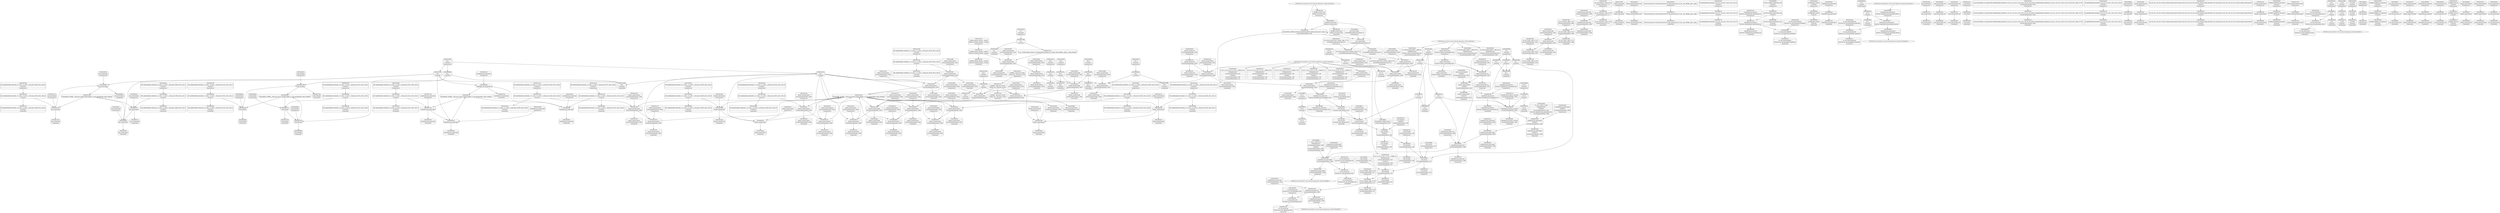 digraph {
	CE0x55ccff0 [shape=record,shape=Mrecord,label="{CE0x55ccff0|selinux_umount:tmp13|security/selinux/hooks.c,2650|*SummSource*}"]
	CE0x5605e60 [shape=record,shape=Mrecord,label="{CE0x5605e60|superblock_has_perm:sb|Function::superblock_has_perm&Arg::sb::}"]
	CE0x5640450 [shape=record,shape=Mrecord,label="{CE0x5640450|_ret_i32_%retval.0,_!dbg_!27728|security/selinux/avc.c,775}"]
	CE0x55c7d80 [shape=record,shape=Mrecord,label="{CE0x55c7d80|selinux_umount:bb|*SummSource*}"]
	CE0x55d6590 [shape=record,shape=Mrecord,label="{CE0x55d6590|selinux_umount:land.lhs.true|*SummSink*}"]
	CE0x5628200 [shape=record,shape=Mrecord,label="{CE0x5628200|%struct.task_struct*_(%struct.task_struct**)*_asm_movq_%gs:$_1:P_,$0_,_r,im,_dirflag_,_fpsr_,_flags_|*SummSource*}"]
	CE0x55ca2f0 [shape=record,shape=Mrecord,label="{CE0x55ca2f0|GLOBAL:selinux_umount.__warned|Global_var:selinux_umount.__warned|*SummSource*}"]
	CE0x5603a40 [shape=record,shape=Mrecord,label="{CE0x5603a40|8:_%struct.super_block*,_:_CRE_0,8_|*MultipleSource*|Function::selinux_umount&Arg::mnt::|security/selinux/hooks.c,2652}"]
	CE0x55d5270 [shape=record,shape=Mrecord,label="{CE0x55d5270|i8*_getelementptr_inbounds_(_45_x_i8_,_45_x_i8_*_.str12,_i32_0,_i32_0)|*Constant*|*SummSink*}"]
	CE0x5605ed0 [shape=record,shape=Mrecord,label="{CE0x5605ed0|superblock_has_perm:sb|Function::superblock_has_perm&Arg::sb::|*SummSource*}"]
	CE0x564ecc0 [shape=record,shape=Mrecord,label="{CE0x564ecc0|superblock_has_perm:tmp5|security/selinux/hooks.c,1865|*SummSource*}"]
	CE0x55d6b20 [shape=record,shape=Mrecord,label="{CE0x55d6b20|i32_0|*Constant*|*SummSink*}"]
	CE0x5646d30 [shape=record,shape=Mrecord,label="{CE0x5646d30|cred_sid:tmp2|*SummSource*}"]
	CE0x55cb510 [shape=record,shape=Mrecord,label="{CE0x55cb510|GLOBAL:__llvm_gcov_ctr205|Global_var:__llvm_gcov_ctr205|*SummSource*}"]
	CE0x5607460 [shape=record,shape=Mrecord,label="{CE0x5607460|_ret_i32_%call2,_!dbg_!27722|security/selinux/hooks.c,1866|*SummSource*}"]
	CE0x5602b00 [shape=record,shape=Mrecord,label="{CE0x5602b00|selinux_umount:tmp21|security/selinux/hooks.c,2650|*SummSource*}"]
	CE0x55fffb0 [shape=record,shape=Mrecord,label="{CE0x55fffb0|cred_sid:tmp4|*LoadInst*|security/selinux/hooks.c,196}"]
	CE0x560a120 [shape=record,shape=Mrecord,label="{CE0x560a120|cred_sid:tmp6|security/selinux/hooks.c,197|*SummSink*}"]
	CE0x55d75b0 [shape=record,shape=Mrecord,label="{CE0x55d75b0|i64_0|*Constant*|*SummSource*}"]
	CE0x56041d0 [shape=record,shape=Mrecord,label="{CE0x56041d0|GLOBAL:current_task|Global_var:current_task|*SummSource*}"]
	CE0x55b8c50 [shape=record,shape=Mrecord,label="{CE0x55b8c50|selinux_umount:land.lhs.true}"]
	CE0x56030a0 [shape=record,shape=Mrecord,label="{CE0x56030a0|selinux_umount:mnt|Function::selinux_umount&Arg::mnt::}"]
	CE0x5606b80 [shape=record,shape=Mrecord,label="{CE0x5606b80|%struct.common_audit_data*_null|*Constant*|*SummSource*}"]
	CE0x55cc8e0 [shape=record,shape=Mrecord,label="{CE0x55cc8e0|i64*_getelementptr_inbounds_(_11_x_i64_,_11_x_i64_*___llvm_gcov_ctr205,_i64_0,_i64_6)|*Constant*|*SummSource*}"]
	CE0x5600d20 [shape=record,shape=Mrecord,label="{CE0x5600d20|GLOBAL:get_current|*Constant*|*SummSink*}"]
	CE0x55ca590 [shape=record,shape=Mrecord,label="{CE0x55ca590|selinux_umount:tmp8|security/selinux/hooks.c,2650}"]
	CE0x55c4380 [shape=record,shape=Mrecord,label="{CE0x55c4380|i64_1|*Constant*|*SummSource*}"]
	CE0x56056c0 [shape=record,shape=Mrecord,label="{CE0x56056c0|superblock_has_perm:entry|*SummSource*}"]
	CE0x55eb380 [shape=record,shape=Mrecord,label="{CE0x55eb380|i32_16|*Constant*}"]
	CE0x560f210 [shape=record,shape=Mrecord,label="{CE0x560f210|get_current:tmp2|*SummSink*}"]
	CE0x55ef0b0 [shape=record,shape=Mrecord,label="{CE0x55ef0b0|superblock_has_perm:tmp}"]
	CE0x56025f0 [shape=record,shape=Mrecord,label="{CE0x56025f0|selinux_umount:cred4|security/selinux/hooks.c,2650|*SummSink*}"]
	CE0x5603c50 [shape=record,shape=Mrecord,label="{CE0x5603c50|selinux_umount:mnt_sb|security/selinux/hooks.c,2652|*SummSource*}"]
	CE0x564eb50 [shape=record,shape=Mrecord,label="{CE0x564eb50|superblock_has_perm:tmp5|security/selinux/hooks.c,1865}"]
	CE0x5606910 [shape=record,shape=Mrecord,label="{CE0x5606910|superblock_has_perm:perms|Function::superblock_has_perm&Arg::perms::}"]
	CE0x55e8360 [shape=record,shape=Mrecord,label="{CE0x55e8360|8:_%struct.super_block*,_:_CRE_8,16_|*MultipleSource*|Function::selinux_umount&Arg::mnt::|security/selinux/hooks.c,2652}"]
	CE0x55ef880 [shape=record,shape=Mrecord,label="{CE0x55ef880|cred_sid:cred|Function::cred_sid&Arg::cred::}"]
	CE0x5604320 [shape=record,shape=Mrecord,label="{CE0x5604320|%struct.task_struct*_(%struct.task_struct**)*_asm_movq_%gs:$_1:P_,$0_,_r,im,_dirflag_,_fpsr_,_flags_}"]
	CE0x56439b0 [shape=record,shape=Mrecord,label="{CE0x56439b0|superblock_has_perm:call2|security/selinux/hooks.c,1866}"]
	CE0x5642490 [shape=record,shape=Mrecord,label="{CE0x5642490|_ret_i32_%retval.0,_!dbg_!27728|security/selinux/avc.c,775|*SummSink*}"]
	CE0x55bd790 [shape=record,shape=Mrecord,label="{CE0x55bd790|selinux_umount:tmp11|security/selinux/hooks.c,2650|*SummSource*}"]
	CE0x5601910 [shape=record,shape=Mrecord,label="{CE0x5601910|get_current:entry|*SummSink*}"]
	CE0x55bc6e0 [shape=record,shape=Mrecord,label="{CE0x55bc6e0|i8*_getelementptr_inbounds_(_45_x_i8_,_45_x_i8_*_.str12,_i32_0,_i32_0)|*Constant*|*SummSource*}"]
	CE0x55f1660 [shape=record,shape=Mrecord,label="{CE0x55f1660|i64*_getelementptr_inbounds_(_11_x_i64_,_11_x_i64_*___llvm_gcov_ctr205,_i64_0,_i64_10)|*Constant*|*SummSink*}"]
	CE0x55bb5b0 [shape=record,shape=Mrecord,label="{CE0x55bb5b0|_call_void_mcount()_#3|*SummSource*}"]
	CE0x55d7620 [shape=record,shape=Mrecord,label="{CE0x55d7620|i64_0|*Constant*|*SummSink*}"]
	CE0x55c4bf0 [shape=record,shape=Mrecord,label="{CE0x55c4bf0|selinux_umount:tmp3|*SummSink*}"]
	CE0x5610a00 [shape=record,shape=Mrecord,label="{CE0x5610a00|_call_void_mcount()_#3|*SummSink*}"]
	CE0x55c0b10 [shape=record,shape=Mrecord,label="{CE0x55c0b10|i64*_getelementptr_inbounds_(_2_x_i64_,_2_x_i64_*___llvm_gcov_ctr151,_i64_0,_i64_1)|*Constant*}"]
	CE0x55e70b0 [shape=record,shape=Mrecord,label="{CE0x55e70b0|i64*_getelementptr_inbounds_(_11_x_i64_,_11_x_i64_*___llvm_gcov_ctr205,_i64_0,_i64_8)|*Constant*}"]
	CE0x560db00 [shape=record,shape=Mrecord,label="{CE0x560db00|get_current:tmp1|*SummSink*}"]
	CE0x55d78a0 [shape=record,shape=Mrecord,label="{CE0x55d78a0|selinux_umount:tmp5|security/selinux/hooks.c,2650}"]
	CE0x5642810 [shape=record,shape=Mrecord,label="{CE0x5642810|cred_sid:bb}"]
	CE0x55e3970 [shape=record,shape=Mrecord,label="{CE0x55e3970|i64_5|*Constant*|*SummSink*}"]
	CE0x55c4b50 [shape=record,shape=Mrecord,label="{CE0x55c4b50|selinux_umount:tmp3|*SummSource*}"]
	CE0x55d7730 [shape=record,shape=Mrecord,label="{CE0x55d7730|selinux_umount:tmp6|security/selinux/hooks.c,2650}"]
	CE0x55c9500 [shape=record,shape=Mrecord,label="{CE0x55c9500|selinux_umount:tmp9|security/selinux/hooks.c,2650|*SummSink*}"]
	CE0x55e4260 [shape=record,shape=Mrecord,label="{CE0x55e4260|_call_void_lockdep_rcu_suspicious(i8*_getelementptr_inbounds_(_25_x_i8_,_25_x_i8_*_.str3,_i32_0,_i32_0),_i32_2650,_i8*_getelementptr_inbounds_(_45_x_i8_,_45_x_i8_*_.str12,_i32_0,_i32_0))_#10,_!dbg_!27729|security/selinux/hooks.c,2650|*SummSource*}"]
	CE0x55d6dd0 [shape=record,shape=Mrecord,label="{CE0x55d6dd0|selinux_umount:tobool|security/selinux/hooks.c,2650}"]
	CE0x56031d0 [shape=record,shape=Mrecord,label="{CE0x56031d0|selinux_umount:mnt|Function::selinux_umount&Arg::mnt::|*SummSource*}"]
	CE0x55f16d0 [shape=record,shape=Mrecord,label="{CE0x55f16d0|selinux_umount:tmp19|security/selinux/hooks.c,2650|*SummSink*}"]
	"CONST[source:0(mediator),value:2(dynamic)][purpose:{object}][SnkIdx:1]"
	CE0x56437a0 [shape=record,shape=Mrecord,label="{CE0x56437a0|i64*_getelementptr_inbounds_(_2_x_i64_,_2_x_i64_*___llvm_gcov_ctr131,_i64_0,_i64_0)|*Constant*|*SummSource*}"]
	CE0x55be740 [shape=record,shape=Mrecord,label="{CE0x55be740|superblock_has_perm:tmp1|*SummSource*}"]
	CE0x55e4a00 [shape=record,shape=Mrecord,label="{CE0x55e4a00|i8*_getelementptr_inbounds_(_25_x_i8_,_25_x_i8_*_.str3,_i32_0,_i32_0)|*Constant*|*SummSource*}"]
	CE0x5607e80 [shape=record,shape=Mrecord,label="{CE0x5607e80|get_current:bb}"]
	CE0x55cf420 [shape=record,shape=Mrecord,label="{CE0x55cf420|_call_void_mcount()_#3|*SummSource*}"]
	CE0x5640e20 [shape=record,shape=Mrecord,label="{CE0x5640e20|avc_has_perm:auditdata|Function::avc_has_perm&Arg::auditdata::|*SummSource*}"]
	CE0x5604ad0 [shape=record,shape=Mrecord,label="{CE0x5604ad0|selinux_umount:tmp22|*LoadInst*|security/selinux/hooks.c,2652|*SummSink*}"]
	CE0x5647030 [shape=record,shape=Mrecord,label="{CE0x5647030|cred_sid:tmp3}"]
	CE0x55f0550 [shape=record,shape=Mrecord,label="{CE0x55f0550|selinux_umount:tmp17|security/selinux/hooks.c,2650|*SummSink*}"]
	CE0x6c2a110 [shape=record,shape=Mrecord,label="{CE0x6c2a110|selinux_umount:do.end|*SummSink*}"]
	CE0x55bb650 [shape=record,shape=Mrecord,label="{CE0x55bb650|_call_void_mcount()_#3|*SummSink*}"]
	CE0x5643c40 [shape=record,shape=Mrecord,label="{CE0x5643c40|i32_(i32,_i32,_i16,_i32,_%struct.common_audit_data*)*_bitcast_(i32_(i32,_i32,_i16,_i32,_%struct.common_audit_data.495*)*_avc_has_perm_to_i32_(i32,_i32,_i16,_i32,_%struct.common_audit_data*)*)|*Constant*|*SummSource*}"]
	CE0x55bc7e0 [shape=record,shape=Mrecord,label="{CE0x55bc7e0|selinux_umount:if.end|*SummSource*}"]
	CE0x55e3aa0 [shape=record,shape=Mrecord,label="{CE0x55e3aa0|selinux_umount:tmp9|security/selinux/hooks.c,2650}"]
	CE0x5605300 [shape=record,shape=Mrecord,label="{CE0x5605300|GLOBAL:superblock_has_perm|*Constant*|*SummSource*}"]
	CE0x55efae0 [shape=record,shape=Mrecord,label="{CE0x55efae0|cred_sid:cred|Function::cred_sid&Arg::cred::|*SummSink*}"]
	CE0x55eb770 [shape=record,shape=Mrecord,label="{CE0x55eb770|superblock_has_perm:s_security|security/selinux/hooks.c,1865|*SummSource*}"]
	CE0x5642660 [shape=record,shape=Mrecord,label="{CE0x5642660|i64*_getelementptr_inbounds_(_2_x_i64_,_2_x_i64_*___llvm_gcov_ctr131,_i64_0,_i64_0)|*Constant*}"]
	CE0x55e62c0 [shape=record,shape=Mrecord,label="{CE0x55e62c0|selinux_umount:call3|security/selinux/hooks.c,2650}"]
	CE0x5640f70 [shape=record,shape=Mrecord,label="{CE0x5640f70|avc_has_perm:auditdata|Function::avc_has_perm&Arg::auditdata::|*SummSink*}"]
	CE0x55c8250 [shape=record,shape=Mrecord,label="{CE0x55c8250|i64_3|*Constant*|*SummSink*}"]
	CE0x55e3370 [shape=record,shape=Mrecord,label="{CE0x55e3370|i64_4|*Constant*|*SummSink*}"]
	CE0x72eb430 [shape=record,shape=Mrecord,label="{CE0x72eb430|i64*_getelementptr_inbounds_(_11_x_i64_,_11_x_i64_*___llvm_gcov_ctr205,_i64_0,_i64_0)|*Constant*}"]
	CE0x55d71e0 [shape=record,shape=Mrecord,label="{CE0x55d71e0|selinux_umount:land.lhs.true2|*SummSink*}"]
	CE0x55c0ec0 [shape=record,shape=Mrecord,label="{CE0x55c0ec0|i64*_getelementptr_inbounds_(_2_x_i64_,_2_x_i64_*___llvm_gcov_ctr151,_i64_0,_i64_1)|*Constant*|*SummSink*}"]
	CE0x5640570 [shape=record,shape=Mrecord,label="{CE0x5640570|avc_has_perm:tclass|Function::avc_has_perm&Arg::tclass::}"]
	CE0x5605810 [shape=record,shape=Mrecord,label="{CE0x5605810|i32_4|*Constant*}"]
	CE0x55b86f0 [shape=record,shape=Mrecord,label="{CE0x55b86f0|i64*_getelementptr_inbounds_(_11_x_i64_,_11_x_i64_*___llvm_gcov_ctr205,_i64_0,_i64_0)|*Constant*|*SummSink*}"]
	CE0x55e6e70 [shape=record,shape=Mrecord,label="{CE0x55e6e70|i1_true|*Constant*|*SummSink*}"]
	CE0x5645cc0 [shape=record,shape=Mrecord,label="{CE0x5645cc0|0:_i32,_4:_i32,_8:_i32,_12:_i32,_:_CMRE_16,20_|*MultipleSource*|security/selinux/hooks.c,196|*LoadInst*|security/selinux/hooks.c,196|security/selinux/hooks.c,197}"]
	CE0x5645a70 [shape=record,shape=Mrecord,label="{CE0x5645a70|0:_i32,_4:_i32,_8:_i32,_12:_i32,_:_CMRE_12,16_|*MultipleSource*|security/selinux/hooks.c,196|*LoadInst*|security/selinux/hooks.c,196|security/selinux/hooks.c,197}"]
	CE0x5640a00 [shape=record,shape=Mrecord,label="{CE0x5640a00|avc_has_perm:requested|Function::avc_has_perm&Arg::requested::|*SummSource*}"]
	CE0x56055a0 [shape=record,shape=Mrecord,label="{CE0x56055a0|superblock_has_perm:entry}"]
	CE0x55d57c0 [shape=record,shape=Mrecord,label="{CE0x55d57c0|cred_sid:tmp}"]
	CE0x55e3bd0 [shape=record,shape=Mrecord,label="{CE0x55e3bd0|i64_0|*Constant*}"]
	CE0x56304d0 [shape=record,shape=Mrecord,label="{CE0x56304d0|superblock_has_perm:tmp3|*SummSource*}"]
	CE0x55f1740 [shape=record,shape=Mrecord,label="{CE0x55f1740|selinux_umount:tmp20|security/selinux/hooks.c,2650}"]
	CE0x5645560 [shape=record,shape=Mrecord,label="{CE0x5645560|0:_i32,_4:_i32,_8:_i32,_12:_i32,_:_CMRE_8,12_|*MultipleSource*|security/selinux/hooks.c,196|*LoadInst*|security/selinux/hooks.c,196|security/selinux/hooks.c,197}"]
	CE0x5602520 [shape=record,shape=Mrecord,label="{CE0x5602520|selinux_umount:cred4|security/selinux/hooks.c,2650|*SummSource*}"]
	CE0x5624930 [shape=record,shape=Mrecord,label="{CE0x5624930|superblock_has_perm:call|security/selinux/hooks.c,1863|*SummSink*}"]
	CE0x56314e0 [shape=record,shape=Mrecord,label="{CE0x56314e0|superblock_has_perm:tmp2|*SummSource*}"]
	CE0x5646100 [shape=record,shape=Mrecord,label="{CE0x5646100|cred_sid:tmp6|security/selinux/hooks.c,197}"]
	CE0x55bdc70 [shape=record,shape=Mrecord,label="{CE0x55bdc70|selinux_umount:tmp12|security/selinux/hooks.c,2650|*SummSource*}"]
	CE0x56023a0 [shape=record,shape=Mrecord,label="{CE0x56023a0|COLLAPSED:_GCMRE_current_task_external_global_%struct.task_struct*:_elem_0::|security/selinux/hooks.c,2650}"]
	CE0x564ef00 [shape=record,shape=Mrecord,label="{CE0x564ef00|i32_1|*Constant*}"]
	CE0x55b7960 [shape=record,shape=Mrecord,label="{CE0x55b7960|selinux_umount:tmp8|security/selinux/hooks.c,2650|*SummSource*}"]
	CE0x5643e60 [shape=record,shape=Mrecord,label="{CE0x5643e60|i32_(i32,_i32,_i16,_i32,_%struct.common_audit_data*)*_bitcast_(i32_(i32,_i32,_i16,_i32,_%struct.common_audit_data.495*)*_avc_has_perm_to_i32_(i32,_i32,_i16,_i32,_%struct.common_audit_data*)*)|*Constant*|*SummSink*}"]
	CE0x55c0d00 [shape=record,shape=Mrecord,label="{CE0x55c0d00|i64*_getelementptr_inbounds_(_2_x_i64_,_2_x_i64_*___llvm_gcov_ctr151,_i64_0,_i64_1)|*Constant*|*SummSource*}"]
	CE0x5601450 [shape=record,shape=Mrecord,label="{CE0x5601450|avc_has_perm:tsid|Function::avc_has_perm&Arg::tsid::|*SummSource*}"]
	CE0x56466b0 [shape=record,shape=Mrecord,label="{CE0x56466b0|cred_sid:tmp1|*SummSink*}"]
	CE0x5600720 [shape=record,shape=Mrecord,label="{CE0x5600720|cred_sid:tmp1}"]
	CE0x55ff1e0 [shape=record,shape=Mrecord,label="{CE0x55ff1e0|i32_0|*Constant*}"]
	CE0x56450e0 [shape=record,shape=Mrecord,label="{CE0x56450e0|0:_i32,_4:_i32,_8:_i32,_12:_i32,_:_CMRE_0,4_|*MultipleSource*|security/selinux/hooks.c,196|*LoadInst*|security/selinux/hooks.c,196|security/selinux/hooks.c,197}"]
	CE0x5640920 [shape=record,shape=Mrecord,label="{CE0x5640920|avc_has_perm:requested|Function::avc_has_perm&Arg::requested::}"]
	CE0x563bc40 [shape=record,shape=Mrecord,label="{CE0x563bc40|i32_(i32,_i32,_i16,_i32,_%struct.common_audit_data*)*_bitcast_(i32_(i32,_i32,_i16,_i32,_%struct.common_audit_data.495*)*_avc_has_perm_to_i32_(i32,_i32,_i16,_i32,_%struct.common_audit_data*)*)|*Constant*}"]
	CE0x55e8490 [shape=record,shape=Mrecord,label="{CE0x55e8490|8:_%struct.super_block*,_:_CRE_16,20_|*MultipleSource*|Function::selinux_umount&Arg::mnt::|security/selinux/hooks.c,2652}"]
	CE0x55cbb70 [shape=record,shape=Mrecord,label="{CE0x55cbb70|selinux_umount:tobool1|security/selinux/hooks.c,2650|*SummSink*}"]
	CE0x5631550 [shape=record,shape=Mrecord,label="{CE0x5631550|superblock_has_perm:tmp2|*SummSink*}"]
	CE0x5604fb0 [shape=record,shape=Mrecord,label="{CE0x5604fb0|selinux_umount:call5|security/selinux/hooks.c,2652|*SummSink*}"]
	CE0x56406b0 [shape=record,shape=Mrecord,label="{CE0x56406b0|avc_has_perm:tclass|Function::avc_has_perm&Arg::tclass::|*SummSink*}"]
	CE0x56447a0 [shape=record,shape=Mrecord,label="{CE0x56447a0|cred_sid:tmp5|security/selinux/hooks.c,196|*SummSource*}"]
	CE0x55c8fb0 [shape=record,shape=Mrecord,label="{CE0x55c8fb0|get_current:tmp1}"]
	CE0x55d7370 [shape=record,shape=Mrecord,label="{CE0x55d7370|GLOBAL:__llvm_gcov_ctr205|Global_var:__llvm_gcov_ctr205}"]
	CE0x55cd7a0 [shape=record,shape=Mrecord,label="{CE0x55cd7a0|i64*_getelementptr_inbounds_(_2_x_i64_,_2_x_i64_*___llvm_gcov_ctr151,_i64_0,_i64_0)|*Constant*|*SummSource*}"]
	CE0x5602980 [shape=record,shape=Mrecord,label="{CE0x5602980|selinux_umount:tmp21|security/selinux/hooks.c,2650}"]
	CE0x55ff9c0 [shape=record,shape=Mrecord,label="{CE0x55ff9c0|COLLAPSED:_CMRE:_elem_0::|security/selinux/hooks.c,196}"]
	CE0x5645440 [shape=record,shape=Mrecord,label="{CE0x5645440|0:_i32,_4:_i32,_8:_i32,_12:_i32,_:_CMRE_4,8_|*MultipleSource*|security/selinux/hooks.c,196|*LoadInst*|security/selinux/hooks.c,196|security/selinux/hooks.c,197}"]
	CE0x55ce560 [shape=record,shape=Mrecord,label="{CE0x55ce560|selinux_umount:tmp14|security/selinux/hooks.c,2650}"]
	CE0x55c6b00 [shape=record,shape=Mrecord,label="{CE0x55c6b00|selinux_umount:land.lhs.true2}"]
	CE0x5603b80 [shape=record,shape=Mrecord,label="{CE0x5603b80|selinux_umount:mnt_sb|security/selinux/hooks.c,2652}"]
	CE0x5601700 [shape=record,shape=Mrecord,label="{CE0x5601700|get_current:entry}"]
	CE0x5643a20 [shape=record,shape=Mrecord,label="{CE0x5643a20|superblock_has_perm:call2|security/selinux/hooks.c,1866|*SummSource*}"]
	CE0x55b8cc0 [shape=record,shape=Mrecord,label="{CE0x55b8cc0|selinux_umount:land.lhs.true|*SummSource*}"]
	CE0x55c6c60 [shape=record,shape=Mrecord,label="{CE0x55c6c60|i64*_getelementptr_inbounds_(_11_x_i64_,_11_x_i64_*___llvm_gcov_ctr205,_i64_0,_i64_1)|*Constant*|*SummSource*}"]
	CE0x6c2a0a0 [shape=record,shape=Mrecord,label="{CE0x6c2a0a0|selinux_umount:do.end|*SummSource*}"]
	CE0x55c6430 [shape=record,shape=Mrecord,label="{CE0x55c6430|selinux_umount:tmp5|security/selinux/hooks.c,2650|*SummSink*}"]
	CE0x56402e0 [shape=record,shape=Mrecord,label="{CE0x56402e0|i16_5|*Constant*|*SummSink*}"]
	CE0x55c8170 [shape=record,shape=Mrecord,label="{CE0x55c8170|i64_3|*Constant*|*SummSource*}"]
	CE0x55cb6d0 [shape=record,shape=Mrecord,label="{CE0x55cb6d0|selinux_umount:tmp8|security/selinux/hooks.c,2650|*SummSink*}"]
	CE0x5606240 [shape=record,shape=Mrecord,label="{CE0x5606240|i32_4|*Constant*|*SummSource*}"]
	CE0x55d7140 [shape=record,shape=Mrecord,label="{CE0x55d7140|selinux_umount:land.lhs.true2|*SummSource*}"]
	CE0x56401b0 [shape=record,shape=Mrecord,label="{CE0x56401b0|i16_5|*Constant*|*SummSource*}"]
	CE0x5607290 [shape=record,shape=Mrecord,label="{CE0x5607290|superblock_has_perm:ad|Function::superblock_has_perm&Arg::ad::|*SummSource*}"]
	CE0x5631470 [shape=record,shape=Mrecord,label="{CE0x5631470|superblock_has_perm:tmp2}"]
	CE0x563bd50 [shape=record,shape=Mrecord,label="{CE0x563bd50|superblock_has_perm:tmp6|security/selinux/hooks.c,1866}"]
	CE0x55ee970 [shape=record,shape=Mrecord,label="{CE0x55ee970|i64_2|*Constant*|*SummSource*}"]
	CE0x5603680 [shape=record,shape=Mrecord,label="{CE0x5603680|i32_1|*Constant*|*SummSource*}"]
	CE0x55ce310 [shape=record,shape=Mrecord,label="{CE0x55ce310|GLOBAL:selinux_umount.__warned|Global_var:selinux_umount.__warned}"]
	CE0x55f18c0 [shape=record,shape=Mrecord,label="{CE0x55f18c0|selinux_umount:tmp20|security/selinux/hooks.c,2650|*SummSource*}"]
	CE0x56405e0 [shape=record,shape=Mrecord,label="{CE0x56405e0|avc_has_perm:tclass|Function::avc_has_perm&Arg::tclass::|*SummSource*}"]
	CE0x56076b0 [shape=record,shape=Mrecord,label="{CE0x56076b0|i64*_getelementptr_inbounds_(_2_x_i64_,_2_x_i64_*___llvm_gcov_ctr98,_i64_0,_i64_0)|*Constant*|*SummSource*}"]
	CE0x55f0a00 [shape=record,shape=Mrecord,label="{CE0x55f0a00|selinux_umount:tmp18|security/selinux/hooks.c,2650|*SummSource*}"]
	CE0x55ffb20 [shape=record,shape=Mrecord,label="{CE0x55ffb20|cred_sid:security|security/selinux/hooks.c,196|*SummSource*}"]
	CE0x55b7b40 [shape=record,shape=Mrecord,label="{CE0x55b7b40|i64_4|*Constant*}"]
	CE0x55e8900 [shape=record,shape=Mrecord,label="{CE0x55e8900|get_current:tmp3}"]
	CE0x5644d80 [shape=record,shape=Mrecord,label="{CE0x5644d80|i32_1|*Constant*}"]
	CE0x55bb100 [shape=record,shape=Mrecord,label="{CE0x55bb100|selinux_umount:call|security/selinux/hooks.c,2650|*SummSink*}"]
	CE0x55e7120 [shape=record,shape=Mrecord,label="{CE0x55e7120|i64*_getelementptr_inbounds_(_11_x_i64_,_11_x_i64_*___llvm_gcov_ctr205,_i64_0,_i64_8)|*Constant*|*SummSource*}"]
	CE0x5646900 [shape=record,shape=Mrecord,label="{CE0x5646900|i64*_getelementptr_inbounds_(_2_x_i64_,_2_x_i64_*___llvm_gcov_ctr131,_i64_0,_i64_1)|*Constant*|*SummSink*}"]
	CE0x55e5200 [shape=record,shape=Mrecord,label="{CE0x55e5200|i32_2650|*Constant*|*SummSource*}"]
	CE0x5607180 [shape=record,shape=Mrecord,label="{CE0x5607180|superblock_has_perm:ad|Function::superblock_has_perm&Arg::ad::}"]
	CE0x55ce7b0 [shape=record,shape=Mrecord,label="{CE0x55ce7b0|selinux_umount:tmp14|security/selinux/hooks.c,2650|*SummSource*}"]
	CE0x55ff950 [shape=record,shape=Mrecord,label="{CE0x55ff950|i32_22|*Constant*|*SummSource*}"]
	CE0x55ce070 [shape=record,shape=Mrecord,label="{CE0x55ce070|selinux_umount:tmp7|security/selinux/hooks.c,2650|*SummSource*}"]
	CE0x55ca970 [shape=record,shape=Mrecord,label="{CE0x55ca970|selinux_umount:tmp4|security/selinux/hooks.c,2650|*SummSink*}"]
	CE0x55fed10 [shape=record,shape=Mrecord,label="{CE0x55fed10|cred_sid:tmp3|*SummSource*}"]
	CE0x55ceec0 [shape=record,shape=Mrecord,label="{CE0x55ceec0|i64*_getelementptr_inbounds_(_11_x_i64_,_11_x_i64_*___llvm_gcov_ctr205,_i64_0,_i64_8)|*Constant*|*SummSink*}"]
	CE0x56020b0 [shape=record,shape=Mrecord,label="{CE0x56020b0|i32_78|*Constant*}"]
	CE0x5607c00 [shape=record,shape=Mrecord,label="{CE0x5607c00|_ret_i32_%call5,_!dbg_!27742|security/selinux/hooks.c,2652|*SummSink*}"]
	CE0x55c92a0 [shape=record,shape=Mrecord,label="{CE0x55c92a0|selinux_umount:bb|*SummSink*}"]
	CE0x55efbb0 [shape=record,shape=Mrecord,label="{CE0x55efbb0|_ret_i32_%tmp6,_!dbg_!27716|security/selinux/hooks.c,197}"]
	CE0x55ef550 [shape=record,shape=Mrecord,label="{CE0x55ef550|cred_sid:entry}"]
	CE0x5640db0 [shape=record,shape=Mrecord,label="{CE0x5640db0|avc_has_perm:auditdata|Function::avc_has_perm&Arg::auditdata::}"]
	CE0x55c9b40 [shape=record,shape=Mrecord,label="{CE0x55c9b40|selinux_umount:tmp11|security/selinux/hooks.c,2650}"]
	CE0x55f15b0 [shape=record,shape=Mrecord,label="{CE0x55f15b0|i64*_getelementptr_inbounds_(_11_x_i64_,_11_x_i64_*___llvm_gcov_ctr205,_i64_0,_i64_10)|*Constant*|*SummSource*}"]
	CE0x55e4ef0 [shape=record,shape=Mrecord,label="{CE0x55e4ef0|i32_2650|*Constant*}"]
	CE0x55c7ff0 [shape=record,shape=Mrecord,label="{CE0x55c7ff0|i64_2|*Constant*|*SummSink*}"]
	CE0x55c8100 [shape=record,shape=Mrecord,label="{CE0x55c8100|i64_3|*Constant*}"]
	CE0x55f04e0 [shape=record,shape=Mrecord,label="{CE0x55f04e0|selinux_umount:tmp17|security/selinux/hooks.c,2650|*SummSource*}"]
	CE0x55b6160 [shape=record,shape=Mrecord,label="{CE0x55b6160|selinux_umount:if.end}"]
	CE0x55e7820 [shape=record,shape=Mrecord,label="{CE0x55e7820|selinux_umount:tmp16|security/selinux/hooks.c,2650}"]
	CE0x55d7c10 [shape=record,shape=Mrecord,label="{CE0x55d7c10|selinux_umount:tmp2|*SummSource*}"]
	CE0x55e4dd0 [shape=record,shape=Mrecord,label="{CE0x55e4dd0|GLOBAL:lockdep_rcu_suspicious|*Constant*|*SummSink*}"]
	CE0x55e6900 [shape=record,shape=Mrecord,label="{CE0x55e6900|GLOBAL:get_current|*Constant*}"]
	CE0x55f0150 [shape=record,shape=Mrecord,label="{CE0x55f0150|selinux_umount:tmp17|security/selinux/hooks.c,2650}"]
	CE0x55d55f0 [shape=record,shape=Mrecord,label="{CE0x55d55f0|i64*_getelementptr_inbounds_(_2_x_i64_,_2_x_i64_*___llvm_gcov_ctr131,_i64_0,_i64_0)|*Constant*|*SummSink*}"]
	CE0x55ff0e0 [shape=record,shape=Mrecord,label="{CE0x55ff0e0|_call_void_mcount()_#3|*SummSink*}"]
	CE0x55c8a70 [shape=record,shape=Mrecord,label="{CE0x55c8a70|selinux_umount:do.body|*SummSource*}"]
	CE0x56046e0 [shape=record,shape=Mrecord,label="{CE0x56046e0|selinux_umount:tmp22|*LoadInst*|security/selinux/hooks.c,2652}"]
	CE0x55c7e50 [shape=record,shape=Mrecord,label="{CE0x55c7e50|get_current:tmp|*SummSink*}"]
	CE0x5644f80 [shape=record,shape=Mrecord,label="{CE0x5644f80|cred_sid:sid|security/selinux/hooks.c,197|*SummSource*}"]
	CE0x694f200 [shape=record,shape=Mrecord,label="{CE0x694f200|selinux_umount:tmp1}"]
	CE0x564f3f0 [shape=record,shape=Mrecord,label="{CE0x564f3f0|superblock_has_perm:sid1|security/selinux/hooks.c,1866|*SummSource*}"]
	CE0x5600890 [shape=record,shape=Mrecord,label="{CE0x5600890|cred_sid:tmp1|*SummSource*}"]
	CE0x5612ce0 [shape=record,shape=Mrecord,label="{CE0x5612ce0|get_current:tmp}"]
	CE0x55be4a0 [shape=record,shape=Mrecord,label="{CE0x55be4a0|i64*_getelementptr_inbounds_(_2_x_i64_,_2_x_i64_*___llvm_gcov_ctr98,_i64_0,_i64_1)|*Constant*|*SummSource*}"]
	CE0x55c4d20 [shape=record,shape=Mrecord,label="{CE0x55c4d20|_call_void_mcount()_#3}"]
	CE0x55e75a0 [shape=record,shape=Mrecord,label="{CE0x55e75a0|selinux_umount:tmp15|security/selinux/hooks.c,2650|*SummSource*}"]
	CE0x5637880 [shape=record,shape=Mrecord,label="{CE0x5637880|superblock_has_perm:tmp4|*LoadInst*|security/selinux/hooks.c,1865|*SummSink*}"]
	CE0x55d7a40 [shape=record,shape=Mrecord,label="{CE0x55d7a40|COLLAPSED:_GCMRE___llvm_gcov_ctr205_internal_global_11_x_i64_zeroinitializer:_elem_0:default:}"]
	CE0x55cb970 [shape=record,shape=Mrecord,label="{CE0x55cb970|selinux_umount:tobool1|security/selinux/hooks.c,2650}"]
	CE0x55bbe10 [shape=record,shape=Mrecord,label="{CE0x55bbe10|i8*_getelementptr_inbounds_(_45_x_i8_,_45_x_i8_*_.str12,_i32_0,_i32_0)|*Constant*}"]
	CE0x5601250 [shape=record,shape=Mrecord,label="{CE0x5601250|avc_has_perm:tsid|Function::avc_has_perm&Arg::tsid::}"]
	CE0x56078f0 [shape=record,shape=Mrecord,label="{CE0x56078f0|_ret_i32_%call5,_!dbg_!27742|security/selinux/hooks.c,2652}"]
	CE0x5601580 [shape=record,shape=Mrecord,label="{CE0x5601580|avc_has_perm:tsid|Function::avc_has_perm&Arg::tsid::|*SummSink*}"]
	CE0x72eb520 [shape=record,shape=Mrecord,label="{CE0x72eb520|i64*_getelementptr_inbounds_(_11_x_i64_,_11_x_i64_*___llvm_gcov_ctr205,_i64_0,_i64_0)|*Constant*|*SummSource*}"]
	CE0x55be7b0 [shape=record,shape=Mrecord,label="{CE0x55be7b0|superblock_has_perm:tmp1|*SummSink*}"]
	CE0x55d5bd0 [shape=record,shape=Mrecord,label="{CE0x55d5bd0|superblock_has_perm:bb|*SummSource*}"]
	CE0x5646cc0 [shape=record,shape=Mrecord,label="{CE0x5646cc0|cred_sid:tmp2}"]
	CE0x55ca860 [shape=record,shape=Mrecord,label="{CE0x55ca860|selinux_umount:tmp4|security/selinux/hooks.c,2650|*SummSource*}"]
	CE0x55efd80 [shape=record,shape=Mrecord,label="{CE0x55efd80|i64*_getelementptr_inbounds_(_11_x_i64_,_11_x_i64_*___llvm_gcov_ctr205,_i64_0,_i64_9)|*Constant*}"]
	CE0x55e7610 [shape=record,shape=Mrecord,label="{CE0x55e7610|selinux_umount:tmp15|security/selinux/hooks.c,2650|*SummSink*}"]
	CE0x5602330 [shape=record,shape=Mrecord,label="{CE0x5602330|selinux_umount:cred4|security/selinux/hooks.c,2650}"]
	CE0x5604240 [shape=record,shape=Mrecord,label="{CE0x5604240|GLOBAL:current_task|Global_var:current_task|*SummSink*}"]
	CE0x55b7d80 [shape=record,shape=Mrecord,label="{CE0x55b7d80|selinux_umount:bb}"]
	CE0x5606bf0 [shape=record,shape=Mrecord,label="{CE0x5606bf0|%struct.common_audit_data*_null|*Constant*|*SummSink*}"]
	CE0x5624820 [shape=record,shape=Mrecord,label="{CE0x5624820|superblock_has_perm:call|security/selinux/hooks.c,1863|*SummSource*}"]
	CE0x564f0b0 [shape=record,shape=Mrecord,label="{CE0x564f0b0|superblock_has_perm:sid1|security/selinux/hooks.c,1866}"]
	CE0x55d5cd0 [shape=record,shape=Mrecord,label="{CE0x55d5cd0|superblock_has_perm:bb|*SummSink*}"]
	CE0x5630690 [shape=record,shape=Mrecord,label="{CE0x5630690|_call_void_mcount()_#3}"]
	CE0x56010f0 [shape=record,shape=Mrecord,label="{CE0x56010f0|avc_has_perm:ssid|Function::avc_has_perm&Arg::ssid::|*SummSource*}"]
	CE0x5644ef0 [shape=record,shape=Mrecord,label="{CE0x5644ef0|cred_sid:sid|security/selinux/hooks.c,197}"]
	CE0x5605730 [shape=record,shape=Mrecord,label="{CE0x5605730|superblock_has_perm:entry|*SummSink*}"]
	CE0x56080a0 [shape=record,shape=Mrecord,label="{CE0x56080a0|get_current:bb|*SummSource*}"]
	CE0x55eb840 [shape=record,shape=Mrecord,label="{CE0x55eb840|superblock_has_perm:s_security|security/selinux/hooks.c,1865|*SummSink*}"]
	CE0x55efa70 [shape=record,shape=Mrecord,label="{CE0x55efa70|cred_sid:cred|Function::cred_sid&Arg::cred::|*SummSource*}"]
	CE0x55cf380 [shape=record,shape=Mrecord,label="{CE0x55cf380|get_current:tmp3|*SummSink*}"]
	CE0x5600e40 [shape=record,shape=Mrecord,label="{CE0x5600e40|avc_has_perm:ssid|Function::avc_has_perm&Arg::ssid::}"]
	CE0x55fee10 [shape=record,shape=Mrecord,label="{CE0x55fee10|_call_void_mcount()_#3}"]
	CE0x55e33e0 [shape=record,shape=Mrecord,label="{CE0x55e33e0|i64_4|*Constant*|*SummSource*}"]
	CE0x55ef190 [shape=record,shape=Mrecord,label="{CE0x55ef190|superblock_has_perm:tmp|*SummSource*}"]
	CE0x55ccf80 [shape=record,shape=Mrecord,label="{CE0x55ccf80|selinux_umount:tmp13|security/selinux/hooks.c,2650}"]
	CE0x5600130 [shape=record,shape=Mrecord,label="{CE0x5600130|cred_sid:tmp4|*LoadInst*|security/selinux/hooks.c,196|*SummSource*}"]
	CE0x5606780 [shape=record,shape=Mrecord,label="{CE0x5606780|%struct.common_audit_data*_null|*Constant*}"]
	CE0x55cf0b0 [shape=record,shape=Mrecord,label="{CE0x55cf0b0|i64*_getelementptr_inbounds_(_11_x_i64_,_11_x_i64_*___llvm_gcov_ctr205,_i64_0,_i64_1)|*Constant*}"]
	CE0x5624c40 [shape=record,shape=Mrecord,label="{CE0x5624c40|_ret_i32_%tmp6,_!dbg_!27716|security/selinux/hooks.c,197|*SummSink*}"]
	CE0x55e4ad0 [shape=record,shape=Mrecord,label="{CE0x55e4ad0|i8*_getelementptr_inbounds_(_25_x_i8_,_25_x_i8_*_.str3,_i32_0,_i32_0)|*Constant*|*SummSink*}"]
	CE0x55bee00 [shape=record,shape=Mrecord,label="{CE0x55bee00|get_current:tmp4|./arch/x86/include/asm/current.h,14|*SummSink*}"]
	CE0x55bdda0 [shape=record,shape=Mrecord,label="{CE0x55bdda0|selinux_umount:tmp12|security/selinux/hooks.c,2650|*SummSink*}"]
	CE0x564f690 [shape=record,shape=Mrecord,label="{CE0x564f690|8:_i32,_:_CRE_8,12_|*MultipleSource*|security/selinux/hooks.c,1865|*LoadInst*|security/selinux/hooks.c,1865|security/selinux/hooks.c,1866}"]
	CE0x6c2a030 [shape=record,shape=Mrecord,label="{CE0x6c2a030|selinux_umount:do.end}"]
	CE0x55ef450 [shape=record,shape=Mrecord,label="{CE0x55ef450|i8_1|*Constant*|*SummSink*}"]
	CE0x55eff50 [shape=record,shape=Mrecord,label="{CE0x55eff50|i64*_getelementptr_inbounds_(_11_x_i64_,_11_x_i64_*___llvm_gcov_ctr205,_i64_0,_i64_9)|*Constant*|*SummSource*}"]
	CE0x5643b60 [shape=record,shape=Mrecord,label="{CE0x5643b60|superblock_has_perm:call2|security/selinux/hooks.c,1866|*SummSink*}"]
	CE0x5601a20 [shape=record,shape=Mrecord,label="{CE0x5601a20|_ret_%struct.task_struct*_%tmp4,_!dbg_!27714|./arch/x86/include/asm/current.h,14|*SummSource*}"]
	CE0x5624ae0 [shape=record,shape=Mrecord,label="{CE0x5624ae0|_ret_i32_%tmp6,_!dbg_!27716|security/selinux/hooks.c,197|*SummSource*}"]
	CE0x55ce8e0 [shape=record,shape=Mrecord,label="{CE0x55ce8e0|selinux_umount:tmp14|security/selinux/hooks.c,2650|*SummSink*}"]
	CE0x6a80a50 [shape=record,shape=Mrecord,label="{CE0x6a80a50|selinux_umount:do.body|*SummSink*}"]
	CE0x55e4c30 [shape=record,shape=Mrecord,label="{CE0x55e4c30|GLOBAL:lockdep_rcu_suspicious|*Constant*}"]
	CE0x5611a70 [shape=record,shape=Mrecord,label="{CE0x5611a70|get_current:tmp|*SummSource*}"]
	CE0x55c8350 [shape=record,shape=Mrecord,label="{CE0x55c8350|selinux_umount:tmp4|security/selinux/hooks.c,2650}"]
	CE0x5644500 [shape=record,shape=Mrecord,label="{CE0x5644500|cred_sid:tmp5|security/selinux/hooks.c,196}"]
	CE0x55e4d60 [shape=record,shape=Mrecord,label="{CE0x55e4d60|GLOBAL:lockdep_rcu_suspicious|*Constant*|*SummSource*}"]
	CE0x55ccb30 [shape=record,shape=Mrecord,label="{CE0x55ccb30|i64*_getelementptr_inbounds_(_11_x_i64_,_11_x_i64_*___llvm_gcov_ctr205,_i64_0,_i64_6)|*Constant*|*SummSink*}"]
	CE0x55cc540 [shape=record,shape=Mrecord,label="{CE0x55cc540|i64*_getelementptr_inbounds_(_11_x_i64_,_11_x_i64_*___llvm_gcov_ctr205,_i64_0,_i64_6)|*Constant*}"]
	CE0x55c5de0 [shape=record,shape=Mrecord,label="{CE0x55c5de0|i32_0|*Constant*|*SummSource*}"]
	CE0x55cea50 [shape=record,shape=Mrecord,label="{CE0x55cea50|i1_true|*Constant*}"]
	CE0x5603610 [shape=record,shape=Mrecord,label="{CE0x5603610|i32_1|*Constant*}"]
	CE0x55c42a0 [shape=record,shape=Mrecord,label="{CE0x55c42a0|selinux_umount:tmp|*SummSink*}"]
	CE0x56033a0 [shape=record,shape=Mrecord,label="{CE0x56033a0|selinux_umount:mnt|Function::selinux_umount&Arg::mnt::|*SummSink*}"]
	CE0x564edf0 [shape=record,shape=Mrecord,label="{CE0x564edf0|superblock_has_perm:tmp5|security/selinux/hooks.c,1865|*SummSink*}"]
	CE0x55ef630 [shape=record,shape=Mrecord,label="{CE0x55ef630|cred_sid:entry|*SummSource*}"]
	CE0x55ef120 [shape=record,shape=Mrecord,label="{CE0x55ef120|COLLAPSED:_GCMRE___llvm_gcov_ctr151_internal_global_2_x_i64_zeroinitializer:_elem_0:default:}"]
	CE0x55cf2e0 [shape=record,shape=Mrecord,label="{CE0x55cf2e0|get_current:tmp3|*SummSource*}"]
	CE0x55eef90 [shape=record,shape=Mrecord,label="{CE0x55eef90|i64*_getelementptr_inbounds_(_2_x_i64_,_2_x_i64_*___llvm_gcov_ctr151,_i64_0,_i64_0)|*Constant*|*SummSink*}"]
	CE0x5602160 [shape=record,shape=Mrecord,label="{CE0x5602160|i32_78|*Constant*|*SummSink*}"]
	CE0x55ffbf0 [shape=record,shape=Mrecord,label="{CE0x55ffbf0|cred_sid:security|security/selinux/hooks.c,196|*SummSink*}"]
	CE0x5605100 [shape=record,shape=Mrecord,label="{CE0x5605100|GLOBAL:superblock_has_perm|*Constant*}"]
	CE0x55e3510 [shape=record,shape=Mrecord,label="{CE0x55e3510|selinux_umount:tmp10|security/selinux/hooks.c,2650}"]
	CE0x55b77a0 [shape=record,shape=Mrecord,label="{CE0x55b77a0|0:_i8,_:_GCMR_selinux_umount.__warned_internal_global_i8_0,_section_.data.unlikely_,_align_1:_elem_0:default:}"]
	CE0x562fcc0 [shape=record,shape=Mrecord,label="{CE0x562fcc0|GLOBAL:cred_sid|*Constant*}"]
	"CONST[source:0(mediator),value:2(dynamic)][purpose:{object}][SnkIdx:2]"
	CE0x55ff070 [shape=record,shape=Mrecord,label="{CE0x55ff070|_call_void_mcount()_#3|*SummSource*}"]
	CE0x55c98a0 [shape=record,shape=Mrecord,label="{CE0x55c98a0|selinux_umount:tmp10|security/selinux/hooks.c,2650|*SummSource*}"]
	CE0x55e3860 [shape=record,shape=Mrecord,label="{CE0x55e3860|i64_5|*Constant*|*SummSource*}"]
	CE0x5605430 [shape=record,shape=Mrecord,label="{CE0x5605430|GLOBAL:superblock_has_perm|*Constant*|*SummSink*}"]
	CE0x55eb560 [shape=record,shape=Mrecord,label="{CE0x55eb560|i32_16|*Constant*|*SummSource*}"]
	CE0x5603cf0 [shape=record,shape=Mrecord,label="{CE0x5603cf0|i64*_getelementptr_inbounds_(_2_x_i64_,_2_x_i64_*___llvm_gcov_ctr98,_i64_0,_i64_1)|*Constant*|*SummSink*}"]
	CE0x5603840 [shape=record,shape=Mrecord,label="{CE0x5603840|i32_1|*Constant*|*SummSink*}"]
	CE0x55be6d0 [shape=record,shape=Mrecord,label="{CE0x55be6d0|superblock_has_perm:tmp1}"]
	CE0x55eb670 [shape=record,shape=Mrecord,label="{CE0x55eb670|superblock_has_perm:s_security|security/selinux/hooks.c,1865}"]
	CE0x55beec0 [shape=record,shape=Mrecord,label="{CE0x55beec0|GLOBAL:current_task|Global_var:current_task}"]
	CE0x55f12d0 [shape=record,shape=Mrecord,label="{CE0x55f12d0|selinux_umount:tmp19|security/selinux/hooks.c,2650|*SummSource*}"]
	CE0x56467d0 [shape=record,shape=Mrecord,label="{CE0x56467d0|i64*_getelementptr_inbounds_(_2_x_i64_,_2_x_i64_*___llvm_gcov_ctr131,_i64_0,_i64_1)|*Constant*|*SummSource*}"]
	CE0x55c44b0 [shape=record,shape=Mrecord,label="{CE0x55c44b0|i64_1|*Constant*|*SummSink*}"]
	CE0x56302c0 [shape=record,shape=Mrecord,label="{CE0x56302c0|superblock_has_perm:tmp3}"]
	CE0x5646da0 [shape=record,shape=Mrecord,label="{CE0x5646da0|cred_sid:tmp2|*SummSink*}"]
	CE0x55ef770 [shape=record,shape=Mrecord,label="{CE0x55ef770|cred_sid:entry|*SummSink*}"]
	CE0x5611a00 [shape=record,shape=Mrecord,label="{CE0x5611a00|COLLAPSED:_GCMRE___llvm_gcov_ctr98_internal_global_2_x_i64_zeroinitializer:_elem_0:default:}"]
	CE0x55cd730 [shape=record,shape=Mrecord,label="{CE0x55cd730|i64*_getelementptr_inbounds_(_2_x_i64_,_2_x_i64_*___llvm_gcov_ctr151,_i64_0,_i64_0)|*Constant*}"]
	CE0x55e2700 [shape=record,shape=Mrecord,label="{CE0x55e2700|cred_sid:tmp|*SummSink*}"]
	CE0x55ce1a0 [shape=record,shape=Mrecord,label="{CE0x55ce1a0|selinux_umount:tmp7|security/selinux/hooks.c,2650|*SummSink*}"]
	CE0x5606de0 [shape=record,shape=Mrecord,label="{CE0x5606de0|superblock_has_perm:ad|Function::superblock_has_perm&Arg::ad::|*SummSink*}"]
	CE0x562fbb0 [shape=record,shape=Mrecord,label="{CE0x562fbb0|_call_void_mcount()_#3|*SummSink*}"]
	CE0x5642c80 [shape=record,shape=Mrecord,label="{CE0x5642c80|cred_sid:bb|*SummSink*}"]
	CE0x55b8580 [shape=record,shape=Mrecord,label="{CE0x55b8580|selinux_umount:entry|*SummSink*}"]
	CE0x5601d00 [shape=record,shape=Mrecord,label="{CE0x5601d00|_ret_%struct.task_struct*_%tmp4,_!dbg_!27714|./arch/x86/include/asm/current.h,14|*SummSink*}"]
	CE0x5630850 [shape=record,shape=Mrecord,label="{CE0x5630850|_call_void_mcount()_#3|*SummSource*}"]
	CE0x5612c20 [shape=record,shape=Mrecord,label="{CE0x5612c20|_call_void_mcount()_#3}"]
	CE0x55e7530 [shape=record,shape=Mrecord,label="{CE0x55e7530|selinux_umount:tmp15|security/selinux/hooks.c,2650}"]
	CE0x55c4310 [shape=record,shape=Mrecord,label="{CE0x55c4310|i64_1|*Constant*}"]
	CE0x55c93f0 [shape=record,shape=Mrecord,label="{CE0x55c93f0|selinux_umount:tmp9|security/selinux/hooks.c,2650|*SummSource*}"]
	CE0x55e3160 [shape=record,shape=Mrecord,label="{CE0x55e3160|selinux_umount:tobool|security/selinux/hooks.c,2650|*SummSource*}"]
	CE0x55f1160 [shape=record,shape=Mrecord,label="{CE0x55f1160|i64*_getelementptr_inbounds_(_11_x_i64_,_11_x_i64_*___llvm_gcov_ctr205,_i64_0,_i64_10)|*Constant*}"]
	CE0x5644900 [shape=record,shape=Mrecord,label="{CE0x5644900|cred_sid:tmp5|security/selinux/hooks.c,196|*SummSink*}"]
	CE0x5600930 [shape=record,shape=Mrecord,label="{CE0x5600930|i64*_getelementptr_inbounds_(_2_x_i64_,_2_x_i64_*___llvm_gcov_ctr131,_i64_0,_i64_1)|*Constant*}"]
	CE0x55e41f0 [shape=record,shape=Mrecord,label="{CE0x55e41f0|_call_void_lockdep_rcu_suspicious(i8*_getelementptr_inbounds_(_25_x_i8_,_25_x_i8_*_.str3,_i32_0,_i32_0),_i32_2650,_i8*_getelementptr_inbounds_(_45_x_i8_,_45_x_i8_*_.str12,_i32_0,_i32_0))_#10,_!dbg_!27729|security/selinux/hooks.c,2650}"]
	CE0x55c6380 [shape=record,shape=Mrecord,label="{CE0x55c6380|selinux_umount:tmp5|security/selinux/hooks.c,2650|*SummSource*}"]
	CE0x55bb7a0 [shape=record,shape=Mrecord,label="{CE0x55bb7a0|selinux_umount:call|security/selinux/hooks.c,2650}"]
	CE0x55ff7e0 [shape=record,shape=Mrecord,label="{CE0x55ff7e0|i32_22|*Constant*|*SummSink*}"]
	CE0x5605bc0 [shape=record,shape=Mrecord,label="{CE0x5605bc0|superblock_has_perm:cred|Function::superblock_has_perm&Arg::cred::|*SummSink*}"]
	CE0x5604ec0 [shape=record,shape=Mrecord,label="{CE0x5604ec0|selinux_umount:call5|security/selinux/hooks.c,2652|*SummSource*}"]
	CE0x55e6790 [shape=record,shape=Mrecord,label="{CE0x55e6790|selinux_umount:call3|security/selinux/hooks.c,2650|*SummSink*}"]
	CE0x5608210 [shape=record,shape=Mrecord,label="{CE0x5608210|get_current:bb|*SummSink*}"]
	CE0x55bed30 [shape=record,shape=Mrecord,label="{CE0x55bed30|get_current:tmp4|./arch/x86/include/asm/current.h,14|*SummSource*}"]
	CE0x56059e0 [shape=record,shape=Mrecord,label="{CE0x56059e0|superblock_has_perm:cred|Function::superblock_has_perm&Arg::cred::}"]
	CE0x55e7bf0 [shape=record,shape=Mrecord,label="{CE0x55e7bf0|selinux_umount:tmp16|security/selinux/hooks.c,2650|*SummSink*}"]
	CE0x5624780 [shape=record,shape=Mrecord,label="{CE0x5624780|superblock_has_perm:call|security/selinux/hooks.c,1863}"]
	CE0x55c9020 [shape=record,shape=Mrecord,label="{CE0x55c9020|get_current:tmp1|*SummSource*}"]
	CE0x560f130 [shape=record,shape=Mrecord,label="{CE0x560f130|get_current:tmp2}"]
	CE0x5605ab0 [shape=record,shape=Mrecord,label="{CE0x5605ab0|superblock_has_perm:cred|Function::superblock_has_perm&Arg::cred::|*SummSource*}"]
	CE0x55e3680 [shape=record,shape=Mrecord,label="{CE0x55e3680|i64_5|*Constant*}"]
	"CONST[source:0(mediator),value:2(dynamic)][purpose:{subject}][SnkIdx:0]"
	CE0x55c0240 [shape=record,shape=Mrecord,label="{CE0x55c0240|GLOBAL:cred_sid|*Constant*|*SummSource*}"]
	CE0x5609f00 [shape=record,shape=Mrecord,label="{CE0x5609f00|cred_sid:tmp6|security/selinux/hooks.c,197|*SummSource*}"]
	CE0x55c6910 [shape=record,shape=Mrecord,label="{CE0x55c6910|selinux_umount:tmp7|security/selinux/hooks.c,2650}"]
	CE0x55cba00 [shape=record,shape=Mrecord,label="{CE0x55cba00|selinux_umount:tobool1|security/selinux/hooks.c,2650|*SummSource*}"]
	CE0x55ffa30 [shape=record,shape=Mrecord,label="{CE0x55ffa30|cred_sid:security|security/selinux/hooks.c,196}"]
	CE0x5604900 [shape=record,shape=Mrecord,label="{CE0x5604900|selinux_umount:tmp22|*LoadInst*|security/selinux/hooks.c,2652|*SummSource*}"]
	CE0x55ca420 [shape=record,shape=Mrecord,label="{CE0x55ca420|GLOBAL:selinux_umount.__warned|Global_var:selinux_umount.__warned|*SummSink*}"]
	CE0x55e47b0 [shape=record,shape=Mrecord,label="{CE0x55e47b0|i8*_getelementptr_inbounds_(_25_x_i8_,_25_x_i8_*_.str3,_i32_0,_i32_0)|*Constant*}"]
	CE0x55e8570 [shape=record,shape=Mrecord,label="{CE0x55e8570|selinux_umount:call5|security/selinux/hooks.c,2652}"]
	CE0x5601190 [shape=record,shape=Mrecord,label="{CE0x5601190|avc_has_perm:ssid|Function::avc_has_perm&Arg::ssid::|*SummSink*}"]
	CE0x55c6770 [shape=record,shape=Mrecord,label="{CE0x55c6770|selinux_umount:tmp6|security/selinux/hooks.c,2650|*SummSource*}"]
	CE0x563be60 [shape=record,shape=Mrecord,label="{CE0x563be60|superblock_has_perm:tmp6|security/selinux/hooks.c,1866|*SummSource*}"]
	CE0x56063f0 [shape=record,shape=Mrecord,label="{CE0x56063f0|i32_4|*Constant*|*SummSink*}"]
	CE0x55e4310 [shape=record,shape=Mrecord,label="{CE0x55e4310|_call_void_lockdep_rcu_suspicious(i8*_getelementptr_inbounds_(_25_x_i8_,_25_x_i8_*_.str3,_i32_0,_i32_0),_i32_2650,_i8*_getelementptr_inbounds_(_45_x_i8_,_45_x_i8_*_.str12,_i32_0,_i32_0))_#10,_!dbg_!27729|security/selinux/hooks.c,2650|*SummSink*}"]
	CE0x55c68a0 [shape=record,shape=Mrecord,label="{CE0x55c68a0|selinux_umount:tmp6|security/selinux/hooks.c,2650|*SummSink*}"]
	CE0x55f07e0 [shape=record,shape=Mrecord,label="{CE0x55f07e0|selinux_umount:tmp18|security/selinux/hooks.c,2650}"]
	CE0x55d58a0 [shape=record,shape=Mrecord,label="{CE0x55d58a0|cred_sid:tmp|*SummSource*}"]
	CE0x5637a60 [shape=record,shape=Mrecord,label="{CE0x5637a60|superblock_has_perm:tmp6|security/selinux/hooks.c,1866|*SummSink*}"]
	CE0x5637660 [shape=record,shape=Mrecord,label="{CE0x5637660|superblock_has_perm:tmp4|*LoadInst*|security/selinux/hooks.c,1865|*SummSource*}"]
	CE0x5624d70 [shape=record,shape=Mrecord,label="{CE0x5624d70|i32_16|*Constant*|*SummSink*}"]
	CE0x55ff5f0 [shape=record,shape=Mrecord,label="{CE0x55ff5f0|i32_22|*Constant*}"]
	CE0x56074d0 [shape=record,shape=Mrecord,label="{CE0x56074d0|_ret_i32_%call2,_!dbg_!27722|security/selinux/hooks.c,1866|*SummSink*}"]
	CE0x55e6660 [shape=record,shape=Mrecord,label="{CE0x55e6660|selinux_umount:call3|security/selinux/hooks.c,2650|*SummSource*}"]
	CE0x56021d0 [shape=record,shape=Mrecord,label="{CE0x56021d0|i32_78|*Constant*|*SummSource*}"]
	CE0x55d5930 [shape=record,shape=Mrecord,label="{CE0x55d5930|superblock_has_perm:bb}"]
	CE0x55c6a10 [shape=record,shape=Mrecord,label="{CE0x55c6a10|selinux_umount:if.then|*SummSink*}"]
	CE0x5644570 [shape=record,shape=Mrecord,label="{CE0x5644570|cred_sid:tmp4|*LoadInst*|security/selinux/hooks.c,196|*SummSink*}"]
	CE0x56282e0 [shape=record,shape=Mrecord,label="{CE0x56282e0|%struct.task_struct*_(%struct.task_struct**)*_asm_movq_%gs:$_1:P_,$0_,_r,im,_dirflag_,_fpsr_,_flags_|*SummSink*}"]
	CE0x55bd8c0 [shape=record,shape=Mrecord,label="{CE0x55bd8c0|selinux_umount:tmp11|security/selinux/hooks.c,2650|*SummSink*}"]
	CE0x5602df0 [shape=record,shape=Mrecord,label="{CE0x5602df0|selinux_umount:tmp21|security/selinux/hooks.c,2650|*SummSink*}"]
	CE0x55bda30 [shape=record,shape=Mrecord,label="{CE0x55bda30|selinux_umount:tmp12|security/selinux/hooks.c,2650}"]
	CE0x5624e70 [shape=record,shape=Mrecord,label="{CE0x5624e70|i32_0|*Constant*}"]
	CE0x55e7a70 [shape=record,shape=Mrecord,label="{CE0x55e7a70|selinux_umount:tmp16|security/selinux/hooks.c,2650|*SummSource*}"]
	CE0x55caf40 [shape=record,shape=Mrecord,label="{CE0x55caf40|selinux_umount:entry}"]
	CE0x55d7ab0 [shape=record,shape=Mrecord,label="{CE0x55d7ab0|selinux_umount:tmp|*SummSource*}"]
	CE0x55d7d50 [shape=record,shape=Mrecord,label="{CE0x55d7d50|selinux_umount:tmp3}"]
	CE0x5607ad0 [shape=record,shape=Mrecord,label="{CE0x5607ad0|_ret_i32_%call5,_!dbg_!27742|security/selinux/hooks.c,2652|*SummSource*}"]
	CE0x5606f60 [shape=record,shape=Mrecord,label="{CE0x5606f60|_ret_i32_%call2,_!dbg_!27722|security/selinux/hooks.c,1866}"]
	CE0x55d5830 [shape=record,shape=Mrecord,label="{CE0x55d5830|COLLAPSED:_GCMRE___llvm_gcov_ctr131_internal_global_2_x_i64_zeroinitializer:_elem_0:default:}"]
	CE0x5601840 [shape=record,shape=Mrecord,label="{CE0x5601840|get_current:entry|*SummSource*}"]
	"CONST[source:1(input),value:2(dynamic)][purpose:{object}][SrcIdx:1]"
	CE0x55c8c90 [shape=record,shape=Mrecord,label="{CE0x55c8c90|selinux_umount:do.body}"]
	CE0x55f00e0 [shape=record,shape=Mrecord,label="{CE0x55f00e0|i64*_getelementptr_inbounds_(_11_x_i64_,_11_x_i64_*___llvm_gcov_ctr205,_i64_0,_i64_9)|*Constant*|*SummSink*}"]
	CE0x55d73e0 [shape=record,shape=Mrecord,label="{CE0x55d73e0|GLOBAL:__llvm_gcov_ctr205|Global_var:__llvm_gcov_ctr205|*SummSink*}"]
	CE0x55cd060 [shape=record,shape=Mrecord,label="{CE0x55cd060|selinux_umount:tmp13|security/selinux/hooks.c,2650|*SummSink*}"]
	CE0x55d3520 [shape=record,shape=Mrecord,label="{CE0x55d3520|i32_2650|*Constant*|*SummSink*}"]
	CE0x5606090 [shape=record,shape=Mrecord,label="{CE0x5606090|superblock_has_perm:sb|Function::superblock_has_perm&Arg::sb::|*SummSink*}"]
	CE0x55e25e0 [shape=record,shape=Mrecord,label="{CE0x55e25e0|i64*_getelementptr_inbounds_(_2_x_i64_,_2_x_i64_*___llvm_gcov_ctr98,_i64_0,_i64_0)|*Constant*}"]
	CE0x55e2c70 [shape=record,shape=Mrecord,label="{CE0x55e2c70|i64*_getelementptr_inbounds_(_2_x_i64_,_2_x_i64_*___llvm_gcov_ctr98,_i64_0,_i64_0)|*Constant*|*SummSink*}"]
	CE0x55d6c00 [shape=record,shape=Mrecord,label="{CE0x55d6c00|selinux_umount:tobool|security/selinux/hooks.c,2650|*SummSink*}"]
	CE0x56069e0 [shape=record,shape=Mrecord,label="{CE0x56069e0|superblock_has_perm:perms|Function::superblock_has_perm&Arg::perms::|*SummSource*}"]
	CE0x56305d0 [shape=record,shape=Mrecord,label="{CE0x56305d0|superblock_has_perm:tmp3|*SummSink*}"]
	CE0x55c5b60 [shape=record,shape=Mrecord,label="{CE0x55c5b60|i32_0|*Constant*}"]
	CE0x5601c60 [shape=record,shape=Mrecord,label="{CE0x5601c60|_ret_%struct.task_struct*_%tmp4,_!dbg_!27714|./arch/x86/include/asm/current.h,14}"]
	CE0x56471b0 [shape=record,shape=Mrecord,label="{CE0x56471b0|cred_sid:tmp3|*SummSink*}"]
	CE0x55c88b0 [shape=record,shape=Mrecord,label="{CE0x55c88b0|i64*_getelementptr_inbounds_(_11_x_i64_,_11_x_i64_*___llvm_gcov_ctr205,_i64_0,_i64_1)|*Constant*|*SummSink*}"]
	CE0x55f0b80 [shape=record,shape=Mrecord,label="{CE0x55f0b80|selinux_umount:tmp18|security/selinux/hooks.c,2650|*SummSink*}"]
	CE0x55bc8d0 [shape=record,shape=Mrecord,label="{CE0x55bc8d0|selinux_umount:if.end|*SummSink*}"]
	CE0x5643f70 [shape=record,shape=Mrecord,label="{CE0x5643f70|avc_has_perm:entry}"]
	CE0x55e7fc0 [shape=record,shape=Mrecord,label="{CE0x55e7fc0|selinux_umount:mnt_sb|security/selinux/hooks.c,2652|*SummSink*}"]
	CE0x55e5b50 [shape=record,shape=Mrecord,label="{CE0x55e5b50|superblock_has_perm:tmp|*SummSink*}"]
	CE0x560eea0 [shape=record,shape=Mrecord,label="{CE0x560eea0|GLOBAL:cred_sid|*Constant*|*SummSink*}"]
	CE0x55c8570 [shape=record,shape=Mrecord,label="{CE0x55c8570|selinux_umount:if.then|*SummSource*}"]
	CE0x55d79d0 [shape=record,shape=Mrecord,label="{CE0x55d79d0|selinux_umount:tmp}"]
	CE0x55e7d60 [shape=record,shape=Mrecord,label="{CE0x55e7d60|i8_1|*Constant*}"]
	CE0x55bb090 [shape=record,shape=Mrecord,label="{CE0x55bb090|selinux_umount:call|security/selinux/hooks.c,2650|*SummSource*}"]
	CE0x694f270 [shape=record,shape=Mrecord,label="{CE0x694f270|selinux_umount:tmp1|*SummSource*}"]
	CE0x55ee900 [shape=record,shape=Mrecord,label="{CE0x55ee900|i64_2|*Constant*}"]
	CE0x560f1a0 [shape=record,shape=Mrecord,label="{CE0x560f1a0|get_current:tmp2|*SummSource*}"]
	CE0x5645150 [shape=record,shape=Mrecord,label="{CE0x5645150|cred_sid:sid|security/selinux/hooks.c,197|*SummSink*}"]
	CE0x5610aa0 [shape=record,shape=Mrecord,label="{CE0x5610aa0|get_current:tmp4|./arch/x86/include/asm/current.h,14}"]
	CE0x564f250 [shape=record,shape=Mrecord,label="{CE0x564f250|superblock_has_perm:sid1|security/selinux/hooks.c,1866|*SummSink*}"]
	CE0x55b8a90 [shape=record,shape=Mrecord,label="{CE0x55b8a90|selinux_umount:entry|*SummSource*}"]
	CE0x55eeb10 [shape=record,shape=Mrecord,label="{CE0x55eeb10|i8_1|*Constant*|*SummSource*}"]
	CE0x5640010 [shape=record,shape=Mrecord,label="{CE0x5640010|i16_5|*Constant*}"]
	CE0x55e9ad0 [shape=record,shape=Mrecord,label="{CE0x55e9ad0|272:_i8*,_:_CRE_272,280_|*MultipleSource*|*LoadInst*|security/selinux/hooks.c,2652|Function::superblock_has_perm&Arg::sb::|security/selinux/hooks.c,1865}"]
	CE0x4e6c150 [shape=record,shape=Mrecord,label="{CE0x4e6c150|selinux_umount:tmp2}"]
	CE0x55c7ec0 [shape=record,shape=Mrecord,label="{CE0x55c7ec0|i64_1|*Constant*}"]
	CE0x5644490 [shape=record,shape=Mrecord,label="{CE0x5644490|avc_has_perm:entry|*SummSink*}"]
	CE0x56006b0 [shape=record,shape=Mrecord,label="{CE0x56006b0|i64_1|*Constant*}"]
	"CONST[source:0(mediator),value:2(dynamic)][purpose:{subject}][SrcIdx:4]"
	CE0x55d7c80 [shape=record,shape=Mrecord,label="{CE0x55d7c80|selinux_umount:tmp2|*SummSink*}"]
	"CONST[source:0(mediator),value:0(static)][purpose:{operation}][SrcIdx:2]"
	CE0x55d6630 [shape=record,shape=Mrecord,label="{CE0x55d6630|selinux_umount:if.then}"]
	"CONST[source:2(external),value:2(dynamic)][purpose:{subject}][SrcIdx:3]"
	CE0x55e6cb0 [shape=record,shape=Mrecord,label="{CE0x55e6cb0|GLOBAL:get_current|*Constant*|*SummSource*}"]
	CE0x55ced90 [shape=record,shape=Mrecord,label="{CE0x55ced90|i1_true|*Constant*|*SummSource*}"]
	CE0x56410f0 [shape=record,shape=Mrecord,label="{CE0x56410f0|_ret_i32_%retval.0,_!dbg_!27728|security/selinux/avc.c,775|*SummSource*}"]
	CE0x56440e0 [shape=record,shape=Mrecord,label="{CE0x56440e0|avc_has_perm:entry|*SummSource*}"]
	CE0x5645ee0 [shape=record,shape=Mrecord,label="{CE0x5645ee0|0:_i32,_4:_i32,_8:_i32,_12:_i32,_:_CMRE_20,24_|*MultipleSource*|security/selinux/hooks.c,196|*LoadInst*|security/selinux/hooks.c,196|security/selinux/hooks.c,197}"]
	CE0x55c99d0 [shape=record,shape=Mrecord,label="{CE0x55c99d0|selinux_umount:tmp10|security/selinux/hooks.c,2650|*SummSink*}"]
	CE0x55e5e70 [shape=record,shape=Mrecord,label="{CE0x55e5e70|selinux_umount:tmp20|security/selinux/hooks.c,2650|*SummSink*}"]
	"CONST[source:0(mediator),value:0(static)][purpose:{operation}][SnkIdx:3]"
	CE0x5637440 [shape=record,shape=Mrecord,label="{CE0x5637440|superblock_has_perm:tmp4|*LoadInst*|security/selinux/hooks.c,1865}"]
	CE0x55d6960 [shape=record,shape=Mrecord,label="{CE0x55d6960|i64*_getelementptr_inbounds_(_2_x_i64_,_2_x_i64_*___llvm_gcov_ctr98,_i64_0,_i64_1)|*Constant*}"]
	CE0x56065d0 [shape=record,shape=Mrecord,label="{CE0x56065d0|superblock_has_perm:perms|Function::superblock_has_perm&Arg::perms::|*SummSink*}"]
	CE0x55f0cf0 [shape=record,shape=Mrecord,label="{CE0x55f0cf0|selinux_umount:tmp19|security/selinux/hooks.c,2650}"]
	CE0x55c45a0 [shape=record,shape=Mrecord,label="{CE0x55c45a0|selinux_umount:tmp1|*SummSink*}"]
	CE0x5640b70 [shape=record,shape=Mrecord,label="{CE0x5640b70|avc_has_perm:requested|Function::avc_has_perm&Arg::requested::|*SummSink*}"]
	CE0x5642a10 [shape=record,shape=Mrecord,label="{CE0x5642a10|cred_sid:bb|*SummSource*}"]
	CE0x55f07e0 -> CE0x55f0b80
	CE0x55cb510 -> CE0x55d7370
	CE0x564eb50 -> CE0x564edf0
	CE0x55d57c0 -> CE0x55e2700
	CE0x564f690 -> CE0x563bd50
	CE0x5602330 -> CE0x5602980
	CE0x55ffa30 -> CE0x55ffbf0
	CE0x5631470 -> CE0x56302c0
	CE0x5644ef0 -> CE0x5645150
	CE0x55caf40 -> CE0x55b8580
	CE0x5640db0 -> CE0x5640f70
	CE0x564f3f0 -> CE0x564f0b0
	CE0x5640920 -> CE0x5640b70
	CE0x55c4380 -> CE0x55c7ec0
	CE0x55bdc70 -> CE0x55bda30
	CE0x5607180 -> CE0x5606de0
	CE0x5607180 -> CE0x5640db0
	CE0x55d7a40 -> CE0x55c9b40
	CE0x55f18c0 -> CE0x55f1740
	CE0x55ef550 -> CE0x55ef770
	CE0x55ce7b0 -> CE0x55ce560
	CE0x55d7a40 -> CE0x55d7730
	CE0x5607290 -> CE0x5607180
	CE0x5607460 -> CE0x5606f60
	CE0x55e4d60 -> CE0x55e4c30
	CE0x56447a0 -> CE0x5644500
	CE0x56055a0 -> CE0x5605730
	CE0x56302c0 -> CE0x55ef120
	CE0x55c7ec0 -> CE0x55e8900
	CE0x55c4310 -> CE0x55f1740
	CE0x55e7820 -> CE0x55e7bf0
	CE0x56006b0 -> CE0x55c44b0
	CE0x55c4310 -> CE0x694f200
	CE0x55e70b0 -> CE0x55ceec0
	CE0x55d6960 -> CE0x5603cf0
	CE0x55d79d0 -> CE0x55c42a0
	"CONST[source:0(mediator),value:2(dynamic)][purpose:{subject}][SrcIdx:4]" -> CE0x5645a70
	CE0x55d5830 -> CE0x5646cc0
	CE0x55d7a40 -> CE0x55e7530
	CE0x56031d0 -> CE0x56030a0
	CE0x560f1a0 -> CE0x560f130
	CE0x55c5de0 -> CE0x55c5b60
	CE0x5610aa0 -> CE0x5601c60
	CE0x55efd80 -> CE0x55f00e0
	CE0x55f0150 -> CE0x55f07e0
	CE0x563bc40 -> CE0x5643e60
	CE0x55d79d0 -> CE0x694f200
	CE0x5605810 -> CE0x5606910
	CE0x5640e20 -> CE0x5640db0
	CE0x55e41f0 -> CE0x55e4310
	CE0x55ff070 -> CE0x55fee10
	CE0x55e8570 -> CE0x5604fb0
	CE0x55bbe10 -> CE0x55d5270
	CE0x5644500 -> CE0x5644ef0
	CE0x5630850 -> CE0x5630690
	CE0x55d58a0 -> CE0x55d57c0
	CE0x55e6900 -> CE0x5600d20
	CE0x55ef0b0 -> CE0x55be6d0
	CE0x5637440 -> CE0x564eb50
	CE0x5605e60 -> CE0x55eb670
	CE0x55c6910 -> CE0x55ce1a0
	CE0x55e7d60 -> CE0x55b77a0
	CE0x5610aa0 -> CE0x55bee00
	CE0x55b8c50 -> CE0x55d6590
	CE0x5602980 -> CE0x5602df0
	CE0x55c93f0 -> CE0x55e3aa0
	CE0x55ce070 -> CE0x55c6910
	CE0x55bb7a0 -> CE0x55d6dd0
	CE0x55c8a70 -> CE0x55c8c90
	CE0x56410f0 -> CE0x5640450
	CE0x5644ef0 -> CE0x5646100
	CE0x55e7530 -> CE0x55e7820
	CE0x55f0cf0 -> CE0x55f1740
	CE0x55d75b0 -> CE0x55e3bd0
	CE0x55be740 -> CE0x55be6d0
	CE0x5602b00 -> CE0x5602980
	CE0x55ca2f0 -> CE0x55ce310
	CE0x55d7d50 -> CE0x55c4bf0
	CE0x56059e0 -> CE0x5605bc0
	CE0x55eb670 -> CE0x5637440
	CE0x56059e0 -> CE0x55ef880
	CE0x5624e70 -> CE0x55eb670
	CE0x55cc8e0 -> CE0x55cc540
	CE0x5603c50 -> CE0x5603b80
	CE0x5640570 -> CE0x56406b0
	CE0x5604ec0 -> CE0x55e8570
	CE0x5624ae0 -> CE0x55efbb0
	CE0x5600130 -> CE0x55fffb0
	CE0x5600720 -> CE0x55d5830
	CE0x564eb50 -> CE0x564f0b0
	CE0x5644500 -> CE0x5644900
	CE0x55ef0b0 -> CE0x55e5b50
	CE0x55ef120 -> CE0x55ef0b0
	"CONST[source:0(mediator),value:2(dynamic)][purpose:{subject}][SrcIdx:4]" -> CE0x55ff9c0
	CE0x6c2a030 -> CE0x6c2a110
	CE0x5642660 -> CE0x55d57c0
	CE0x55c9b40 -> CE0x55bd8c0
	CE0x55b7d80 -> CE0x55c92a0
	CE0x55c8fb0 -> CE0x560db00
	CE0x55e7d60 -> CE0x55ef450
	CE0x5637440 -> CE0x5637880
	CE0x55e7a70 -> CE0x55e7820
	CE0x55e7530 -> CE0x55e7610
	CE0x55d6dd0 -> CE0x55c8350
	CE0x55efa70 -> CE0x55ef880
	CE0x55b7960 -> CE0x55ca590
	CE0x55ce560 -> CE0x55ce8e0
	CE0x5603b80 -> CE0x55e7fc0
	CE0x55bed30 -> CE0x5610aa0
	CE0x55c5de0 -> CE0x5624e70
	CE0x55cb970 -> CE0x55e3aa0
	CE0x5640450 -> CE0x56439b0
	CE0x55f07e0 -> CE0x55d7a40
	CE0x5602330 -> CE0x56025f0
	CE0x55cc540 -> CE0x55ccf80
	CE0x55e4260 -> CE0x55e41f0
	CE0x55e3860 -> CE0x55e3680
	CE0x72eb430 -> CE0x55b86f0
	CE0x55cea50 -> CE0x55e6e70
	CE0x56065d0 -> "CONST[source:0(mediator),value:0(static)][purpose:{operation}][SnkIdx:3]"
	CE0x55ff1e0 -> CE0x55d6b20
	CE0x55d7730 -> CE0x55c6910
	CE0x5605ab0 -> CE0x56059e0
	CE0x55efbb0 -> CE0x5624780
	CE0x55ef630 -> CE0x55ef550
	CE0x55bb7a0 -> CE0x55bb100
	CE0x55e9ad0 -> CE0x5637440
	CE0x5601450 -> CE0x5601250
	CE0x55f04e0 -> CE0x55f0150
	CE0x55d7a40 -> CE0x55f0150
	CE0x55be6d0 -> CE0x55be7b0
	CE0x5606f60 -> CE0x56074d0
	CE0x55eb380 -> CE0x55eb670
	CE0x5603b80 -> CE0x56046e0
	CE0x563be60 -> CE0x563bd50
	CE0x55d7730 -> CE0x55c68a0
	CE0x564f0b0 -> CE0x564f250
	CE0x55d7a40 -> CE0x4e6c150
	CE0x55bc7e0 -> CE0x55b6160
	CE0x5624e70 -> CE0x564f0b0
	CE0x55ef880 -> CE0x55ffa30
	CE0x55e4c30 -> CE0x55e4dd0
	CE0x564ef00 -> CE0x5603840
	CE0x55eff50 -> CE0x55efd80
	CE0x55d7d50 -> CE0x55d7a40
	CE0x5601c60 -> CE0x5601d00
	CE0x55ca590 -> CE0x55cb970
	CE0x5611a00 -> CE0x5612ce0
	CE0x55b77a0 -> CE0x55ca590
	CE0x55c4310 -> CE0x55c44b0
	CE0x56440e0 -> CE0x5643f70
	CE0x5642660 -> CE0x55d55f0
	CE0x55ca590 -> CE0x55cb6d0
	CE0x5601a20 -> CE0x5601c60
	CE0x55b7b40 -> CE0x55e3370
	CE0x55cf0b0 -> CE0x55c88b0
	CE0x55cf420 -> CE0x5612c20
	CE0x56078f0 -> CE0x5607c00
	CE0x5606910 -> CE0x5640920
	CE0x5600930 -> CE0x5646900
	CE0x55bb5b0 -> CE0x55c4d20
	CE0x55d6dd0 -> CE0x55d6c00
	CE0x55c6770 -> CE0x55d7730
	CE0x55beec0 -> CE0x5610aa0
	CE0x55eeb10 -> CE0x55e7d60
	CE0x56006b0 -> CE0x5647030
	CE0x55e75a0 -> CE0x55e7530
	CE0x55fffb0 -> CE0x5644500
	CE0x55f0cf0 -> CE0x55f16d0
	CE0x5612ce0 -> CE0x55c8fb0
	CE0x55c5b60 -> CE0x5602330
	CE0x55c4380 -> CE0x55c4310
	CE0x5606f60 -> CE0x55e8570
	CE0x55e25e0 -> CE0x5612ce0
	CE0x55bd790 -> CE0x55c9b40
	"CONST[source:0(mediator),value:2(dynamic)][purpose:{subject}][SrcIdx:4]" -> CE0x56450e0
	CE0x55e70b0 -> CE0x55e7530
	CE0x56439b0 -> CE0x5606f60
	CE0x55ef880 -> CE0x55efae0
	CE0x55eb670 -> CE0x55eb840
	CE0x55cd730 -> CE0x55eef90
	CE0x55c4310 -> CE0x55bda30
	CE0x5607ad0 -> CE0x56078f0
	CE0x5642a10 -> CE0x5642810
	CE0x55f1740 -> CE0x55e5e70
	CE0x56405e0 -> CE0x5640570
	CE0x55bda30 -> CE0x55bdda0
	CE0x5637a60 -> "CONST[source:0(mediator),value:2(dynamic)][purpose:{object}][SnkIdx:1]"
	CE0x55c0b10 -> CE0x5631470
	CE0x55e7120 -> CE0x55e70b0
	CE0x55c5b60 -> CE0x55d6dd0
	CE0x55d78a0 -> CE0x55d7730
	CE0x5640450 -> CE0x5642490
	CE0x55e6660 -> CE0x55e62c0
	CE0x55e62c0 -> CE0x55e6790
	"CONST[source:2(external),value:2(dynamic)][purpose:{subject}][SrcIdx:3]" -> CE0x56041d0
	CE0x55ff1e0 -> CE0x55ffa30
	CE0x5600930 -> CE0x5646cc0
	CE0x5644d80 -> CE0x5644ef0
	CE0x55ff9c0 -> CE0x55fffb0
	CE0x55cd730 -> CE0x55ef0b0
	CE0x55ef190 -> CE0x55ef0b0
	CE0x5603680 -> CE0x5644d80
	CE0x55e3510 -> CE0x55c99d0
	CE0x56023a0 -> CE0x5610aa0
	CE0x694f200 -> CE0x55c45a0
	CE0x5647030 -> CE0x56471b0
	CE0x5637660 -> CE0x5637440
	CE0x55ef120 -> CE0x5631470
	CE0x5611a70 -> CE0x5612ce0
	CE0x55ee970 -> CE0x55ee900
	CE0x55cf2e0 -> CE0x55e8900
	CE0x55c7ec0 -> CE0x55c8fb0
	CE0x56021d0 -> CE0x56020b0
	CE0x56023a0 -> CE0x5602980
	CE0x55fed10 -> CE0x5647030
	CE0x55e4a00 -> CE0x55e47b0
	CE0x55d7ab0 -> CE0x55d79d0
	CE0x5602980 -> CE0x56059e0
	CE0x56076b0 -> CE0x55e25e0
	CE0x56010f0 -> CE0x5600e40
	CE0x55ccff0 -> CE0x55ccf80
	CE0x55c8100 -> CE0x55c8250
	CE0x5640010 -> CE0x5640570
	CE0x6c2a0a0 -> CE0x6c2a030
	CE0x55c4310 -> CE0x55d7d50
	CE0x55efd80 -> CE0x55f0150
	CE0x55b6160 -> CE0x55bc8d0
	CE0x55c0b10 -> CE0x55c0ec0
	CE0x560f130 -> CE0x55e8900
	CE0x55c6c60 -> CE0x55cf0b0
	CE0x55e3aa0 -> CE0x55c9500
	CE0x5605810 -> CE0x56063f0
	CE0x5611a00 -> CE0x560f130
	"CONST[source:1(input),value:2(dynamic)][purpose:{object}][SrcIdx:1]" -> CE0x56031d0
	CE0x55c98a0 -> CE0x55e3510
	CE0x5624e70 -> CE0x55d6b20
	CE0x55eb560 -> CE0x55eb380
	CE0x55d7a40 -> CE0x55ccf80
	CE0x55c4b50 -> CE0x55d7d50
	CE0x55e3bd0 -> CE0x55d78a0
	CE0x55e3680 -> CE0x55e3970
	CE0x5643a20 -> CE0x56439b0
	"CONST[source:0(mediator),value:2(dynamic)][purpose:{subject}][SrcIdx:4]" -> CE0x5645ee0
	CE0x4e6c150 -> CE0x55d7d50
	CE0x56080a0 -> CE0x5607e80
	CE0x5600720 -> CE0x56466b0
	CE0x55d5bd0 -> CE0x55d5930
	CE0x55c8fb0 -> CE0x5611a00
	CE0x55c8c90 -> CE0x6a80a50
	CE0x55c9b40 -> CE0x55bda30
	CE0x55e6cb0 -> CE0x55e6900
	CE0x72eb430 -> CE0x55d79d0
	CE0x55efbb0 -> CE0x5624c40
	CE0x55e7820 -> CE0x55d7a40
	CE0x55e3160 -> CE0x55d6dd0
	CE0x56046e0 -> CE0x5604ad0
	CE0x55f1740 -> CE0x55d7a40
	CE0x55e3bd0 -> CE0x55e3510
	CE0x5624820 -> CE0x5624780
	CE0x5606780 -> CE0x5606bf0
	CE0x55beec0 -> CE0x56023a0
	"CONST[source:2(external),value:2(dynamic)][purpose:{subject}][SrcIdx:3]" -> CE0x56023a0
	CE0x5607e80 -> CE0x5608210
	CE0x55c8570 -> CE0x55d6630
	CE0x55d57c0 -> CE0x5600720
	CE0x56069e0 -> CE0x5606910
	CE0x55bb090 -> CE0x55bb7a0
	CE0x55e33e0 -> CE0x55b7b40
	CE0x55e3aa0 -> CE0x55e3510
	CE0x72eb520 -> CE0x72eb430
	CE0x55d7370 -> CE0x55d73e0
	CE0x56020b0 -> CE0x5602330
	CE0x55ccf80 -> CE0x55ce560
	CE0x55ff5f0 -> CE0x55ffa30
	CE0x56437a0 -> CE0x5642660
	"CONST[source:0(mediator),value:0(static)][purpose:{operation}][SrcIdx:2]" -> CE0x56069e0
	CE0x5624780 -> CE0x5600e40
	"CONST[source:0(mediator),value:2(dynamic)][purpose:{subject}][SrcIdx:4]" -> CE0x5645440
	CE0x5646cc0 -> CE0x5647030
	CE0x56401b0 -> CE0x5640010
	CE0x55d6960 -> CE0x560f130
	CE0x5624780 -> CE0x5624930
	CE0x56030a0 -> CE0x5603b80
	CE0x5606910 -> CE0x56065d0
	CE0x5640a00 -> CE0x5640920
	"CONST[source:0(mediator),value:2(dynamic)][purpose:{subject}][SrcIdx:4]" -> CE0x5645560
	CE0x55d7370 -> CE0x55e3510
	CE0x55f15b0 -> CE0x55f1160
	CE0x55c4310 -> CE0x55ce560
	CE0x5601840 -> CE0x5601700
	CE0x5601250 -> CE0x5601580
	CE0x55e3510 -> CE0x55c9b40
	CE0x55c7ec0 -> CE0x55c44b0
	CE0x5646100 -> CE0x560a120
	CE0x5630690 -> CE0x562fbb0
	CE0x5601700 -> CE0x5601910
	CE0x55c0240 -> CE0x562fcc0
	CE0x55f1160 -> CE0x55f1660
	CE0x5601c60 -> CE0x55e62c0
	CE0x55d7a40 -> CE0x55d79d0
	CE0x5605e60 -> CE0x5606090
	CE0x55f0150 -> CE0x55f0550
	CE0x5603680 -> CE0x5603610
	CE0x56467d0 -> CE0x5600930
	CE0x55f0a00 -> CE0x55f07e0
	"CONST[source:0(mediator),value:2(dynamic)][purpose:{subject}][SrcIdx:4]" -> CE0x5602b00
	CE0x55c7ec0 -> CE0x56302c0
	CE0x55e3bd0 -> CE0x55d7620
	CE0x55e5200 -> CE0x55e4ef0
	CE0x56304d0 -> CE0x56302c0
	CE0x55c6910 -> CE0x55d7a40
	CE0x55c0d00 -> CE0x55c0b10
	CE0x55c8350 -> CE0x55ca970
	CE0x5644f80 -> CE0x5644ef0
	CE0x55c7d80 -> CE0x55b7d80
	CE0x5631470 -> CE0x5631550
	"CONST[source:1(input),value:2(dynamic)][purpose:{object}][SrcIdx:1]" -> CE0x5603a40
	CE0x55c4310 -> CE0x55e7820
	CE0x55ccf80 -> CE0x55cd060
	CE0x5603610 -> CE0x5603840
	CE0x55e47b0 -> CE0x55e4ad0
	CE0x55e25e0 -> CE0x55e2c70
	CE0x55c4310 -> CE0x55f07e0
	CE0x5645440 -> CE0x5646100
	CE0x55ce310 -> CE0x55ca590
	CE0x55c8350 -> CE0x55d78a0
	CE0x55cc540 -> CE0x55ccb30
	CE0x55ce560 -> CE0x55d7a40
	CE0x5603610 -> CE0x5603b80
	CE0x55c5b60 -> CE0x55d6b20
	CE0x56302c0 -> CE0x56305d0
	CE0x55e8570 -> CE0x56078f0
	CE0x55c4310 -> CE0x55c6910
	CE0x5644d80 -> CE0x5603840
	"CONST[source:0(mediator),value:2(dynamic)][purpose:{subject}][SrcIdx:4]" -> CE0x5645cc0
	CE0x5647030 -> CE0x55d5830
	CE0x694f270 -> CE0x694f200
	CE0x55d7c10 -> CE0x4e6c150
	CE0x55cd7a0 -> CE0x55cd730
	CE0x56006b0 -> CE0x5600720
	CE0x563bd50 -> CE0x5601250
	CE0x55cf0b0 -> CE0x4e6c150
	CE0x5605ed0 -> CE0x5605e60
	CE0x55ce310 -> CE0x55ca420
	CE0x564ef00 -> CE0x564f0b0
	CE0x56041d0 -> CE0x55beec0
	CE0x55cba00 -> CE0x55cb970
	CE0x5643c40 -> CE0x563bc40
	CE0x55c9020 -> CE0x55c8fb0
	CE0x55e8900 -> CE0x5611a00
	CE0x55f12d0 -> CE0x55f0cf0
	CE0x5604320 -> CE0x56282e0
	CE0x55bda30 -> CE0x55d7a40
	CE0x4e6c150 -> CE0x55d7c80
	CE0x5624930 -> "CONST[source:0(mediator),value:2(dynamic)][purpose:{subject}][SnkIdx:0]"
	CE0x55ffb20 -> CE0x55ffa30
	CE0x55d7a40 -> CE0x55f0cf0
	CE0x5606b80 -> CE0x5606780
	CE0x55b8a90 -> CE0x55caf40
	CE0x55ee900 -> CE0x55c8350
	CE0x5628200 -> CE0x5604320
	CE0x56056c0 -> CE0x56055a0
	CE0x560f130 -> CE0x560f210
	CE0x56439b0 -> CE0x5643b60
	CE0x55f1160 -> CE0x55f0cf0
	CE0x55c5b60 -> CE0x5603b80
	CE0x56020b0 -> CE0x5602160
	CE0x55d78a0 -> CE0x55c6430
	CE0x55fee10 -> CE0x55ff0e0
	CE0x5642810 -> CE0x5642c80
	"CONST[source:1(input),value:2(dynamic)][purpose:{object}][SrcIdx:1]" -> CE0x55e8360
	CE0x55e3680 -> CE0x55e3aa0
	CE0x56314e0 -> CE0x5631470
	CE0x55beec0 -> CE0x5604240
	CE0x55d5830 -> CE0x55d57c0
	CE0x562fcc0 -> CE0x560eea0
	CE0x55eb770 -> CE0x55eb670
	CE0x5646d30 -> CE0x5646cc0
	CE0x55be4a0 -> CE0x55d6960
	CE0x5605100 -> CE0x5605430
	CE0x55eb380 -> CE0x5624d70
	CE0x55ffa30 -> CE0x55fffb0
	CE0x55fffb0 -> CE0x5644570
	CE0x55e8360 -> CE0x56046e0
	CE0x55ca860 -> CE0x55c8350
	CE0x55cb970 -> CE0x55cbb70
	CE0x55d6630 -> CE0x55c6a10
	"CONST[source:1(input),value:2(dynamic)][purpose:{object}][SrcIdx:1]" -> CE0x55e8490
	CE0x5604900 -> CE0x56046e0
	CE0x55c8100 -> CE0x55c8350
	CE0x55ff950 -> CE0x55ff5f0
	CE0x55ee900 -> CE0x55c7ff0
	CE0x5603680 -> CE0x564ef00
	CE0x55c4d20 -> CE0x55bb650
	CE0x56030a0 -> CE0x56033a0
	CE0x56023a0 -> CE0x56023a0
	CE0x55d5930 -> CE0x55d5cd0
	CE0x5609f00 -> CE0x5646100
	CE0x55e4ef0 -> CE0x55d3520
	CE0x55c4380 -> CE0x56006b0
	CE0x56402e0 -> "CONST[source:0(mediator),value:2(dynamic)][purpose:{object}][SnkIdx:2]"
	CE0x55be6d0 -> CE0x55ef120
	CE0x55c5de0 -> CE0x55ff1e0
	CE0x55c6b00 -> CE0x55d71e0
	CE0x5612ce0 -> CE0x55c7e50
	CE0x55d7140 -> CE0x55c6b00
	CE0x55b7b40 -> CE0x55e3aa0
	CE0x5646100 -> CE0x55efbb0
	CE0x55c7ec0 -> CE0x55be6d0
	CE0x55b8cc0 -> CE0x55b8c50
	CE0x55ced90 -> CE0x55cea50
	CE0x5600e40 -> CE0x5601190
	CE0x5606240 -> CE0x5605810
	CE0x56046e0 -> CE0x5605e60
	CE0x694f200 -> CE0x55d7a40
	CE0x55e8900 -> CE0x55cf380
	CE0x5643f70 -> CE0x5644490
	CE0x5600890 -> CE0x5600720
	CE0x5602520 -> CE0x5602330
	CE0x5606780 -> CE0x5607180
	CE0x55c6380 -> CE0x55d78a0
	CE0x55d7370 -> CE0x55d78a0
	CE0x5612c20 -> CE0x5610a00
	CE0x55bc6e0 -> CE0x55bbe10
	CE0x564f0b0 -> CE0x563bd50
	CE0x5605300 -> CE0x5605100
	CE0x5640010 -> CE0x56402e0
	CE0x55c8170 -> CE0x55c8100
	CE0x564ecc0 -> CE0x564eb50
	CE0x55ff5f0 -> CE0x55ff7e0
	CE0x563bd50 -> CE0x5637a60
	CE0x55ff1e0 -> CE0x5644ef0
	CE0x55e62c0 -> CE0x5602330
	CE0x5646cc0 -> CE0x5646da0
}